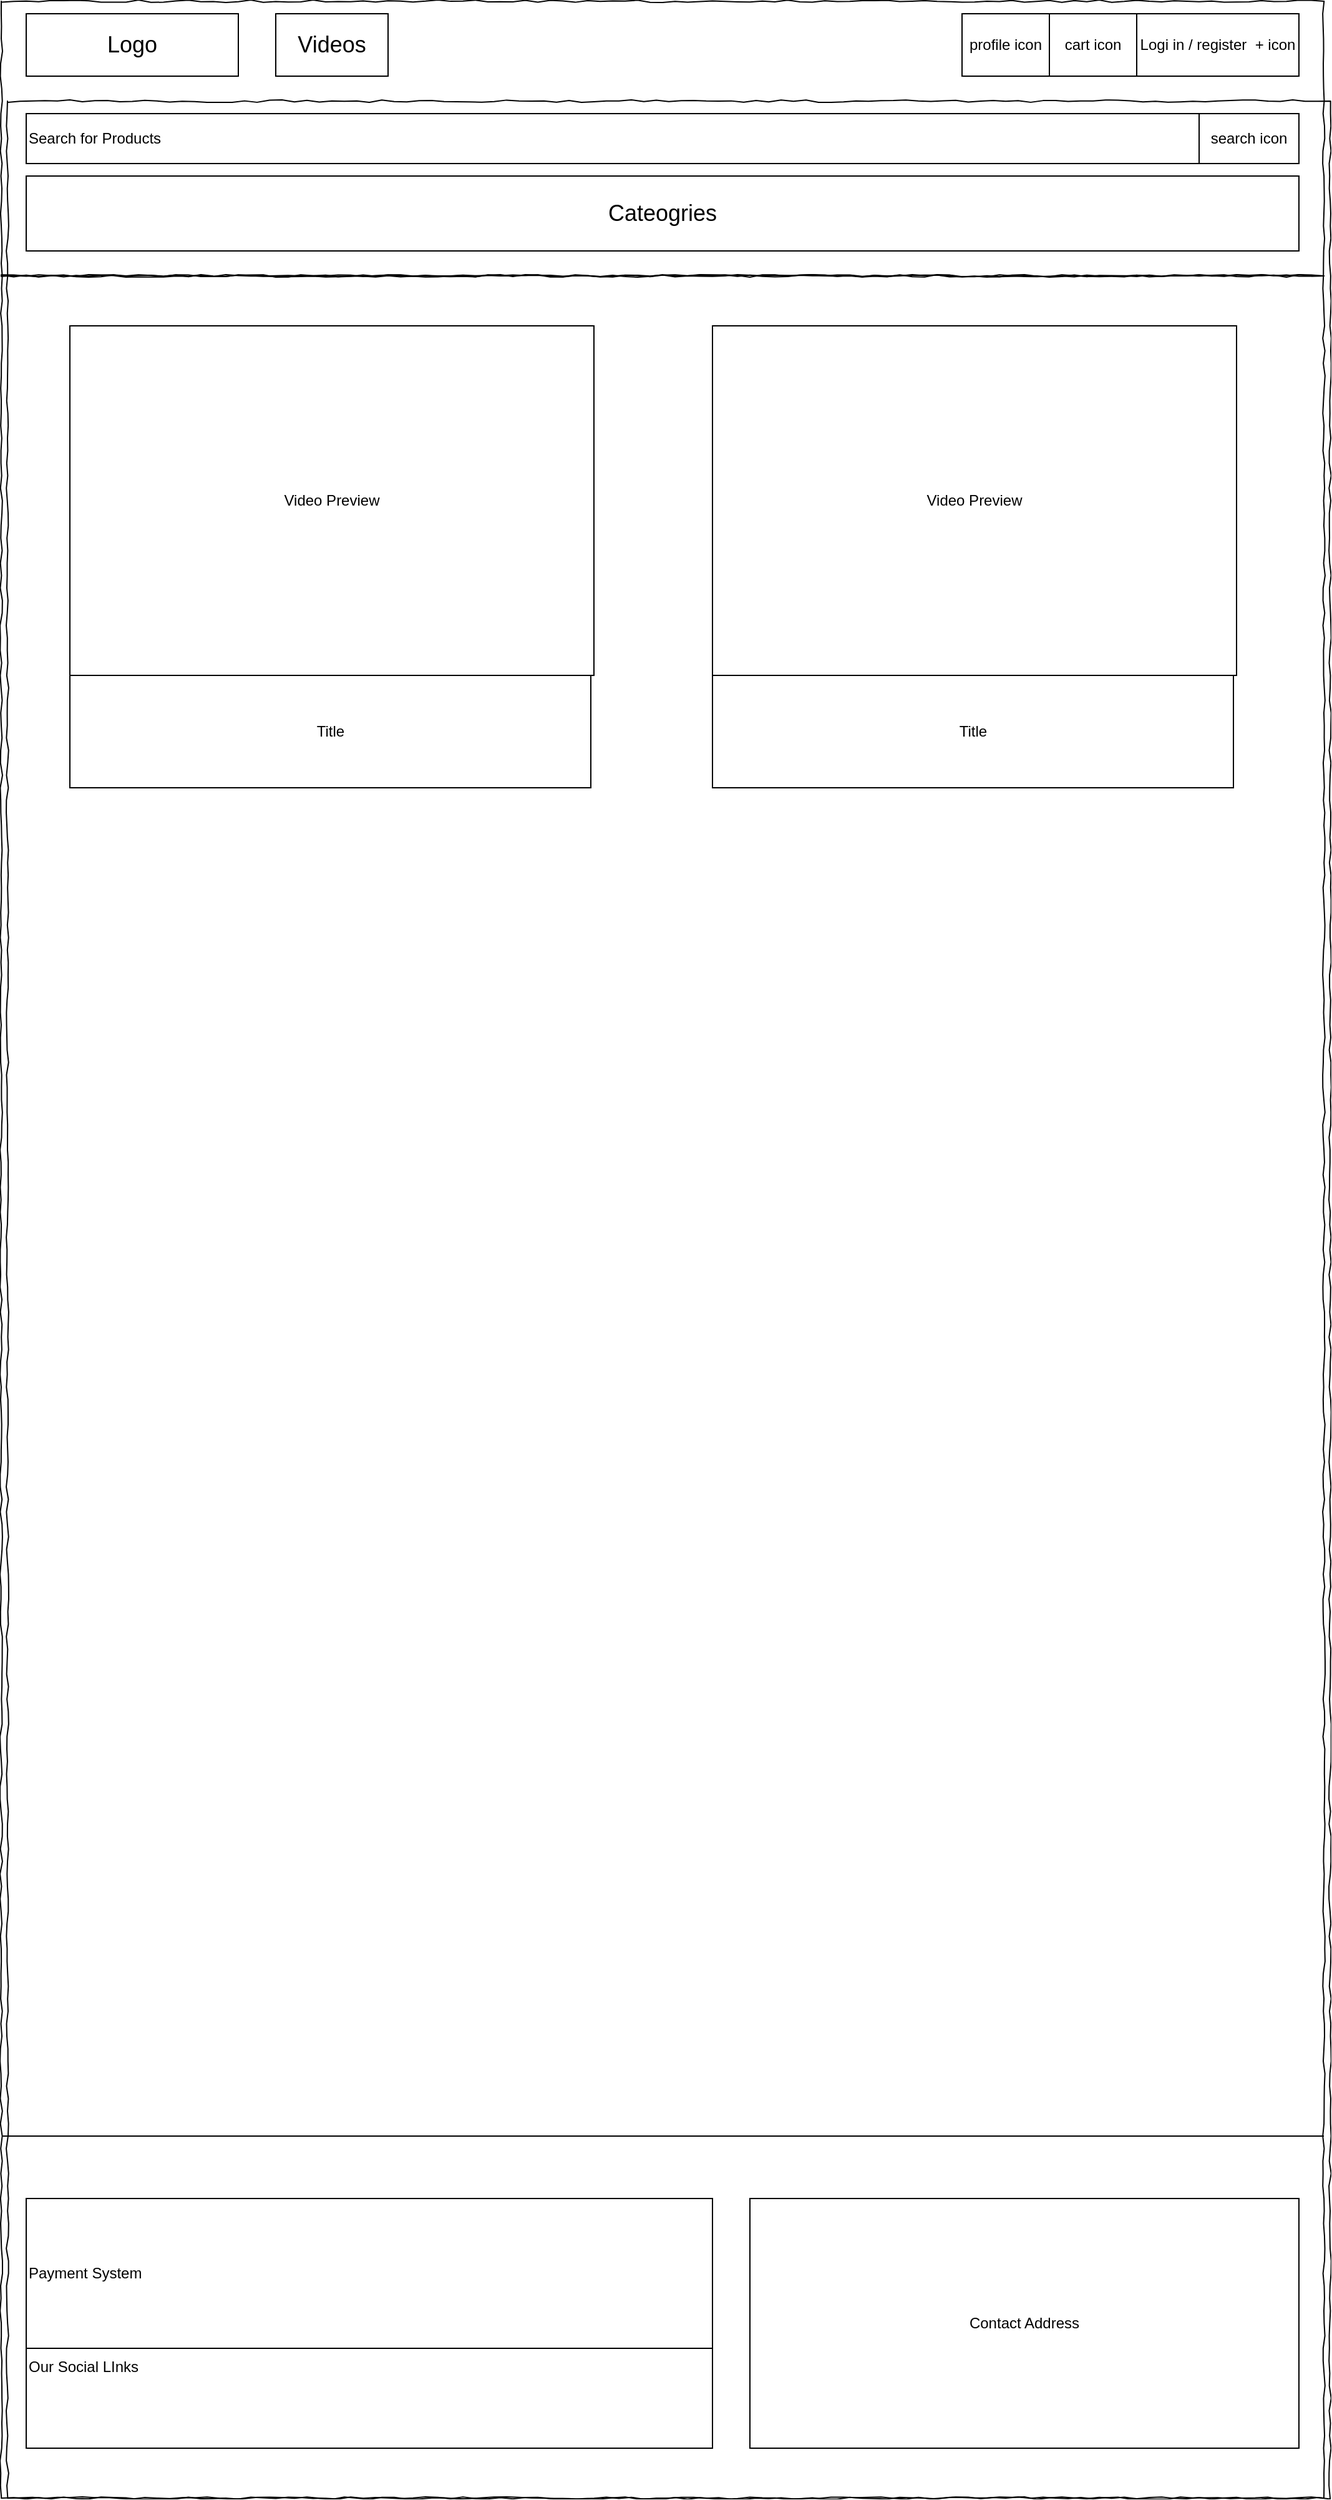 <mxfile version="13.7.3" type="device"><diagram id="fZzukZNXz1YSLQX1SeEW" name="Page-1"><mxGraphModel dx="1662" dy="1916" grid="1" gridSize="10" guides="1" tooltips="1" connect="1" arrows="1" fold="1" page="1" pageScale="1" pageWidth="850" pageHeight="1100" math="0" shadow="0"><root><mxCell id="0"/><mxCell id="1" parent="0"/><mxCell id="XQ1tJag49M0s3HIalHsm-1" value="" style="whiteSpace=wrap;html=1;rounded=0;shadow=0;labelBackgroundColor=none;strokeColor=#000000;strokeWidth=1;fillColor=none;fontFamily=Verdana;fontSize=12;fontColor=#000000;align=center;comic=1;" vertex="1" parent="1"><mxGeometry x="20" y="-10" width="1060" height="2000" as="geometry"/></mxCell><mxCell id="XQ1tJag49M0s3HIalHsm-2" value="" style="line;strokeWidth=1;html=1;rounded=0;shadow=0;labelBackgroundColor=none;fillColor=none;fontFamily=Verdana;fontSize=14;fontColor=#000000;align=center;comic=1;" vertex="1" parent="1"><mxGeometry x="20" y="140" width="1060" height="140" as="geometry"/></mxCell><mxCell id="XQ1tJag49M0s3HIalHsm-3" value="&lt;font style=&quot;font-size: 18px&quot;&gt;Logo&lt;/font&gt;" style="rounded=0;whiteSpace=wrap;html=1;" vertex="1" parent="1"><mxGeometry x="40" width="170" height="50" as="geometry"/></mxCell><mxCell id="XQ1tJag49M0s3HIalHsm-4" value="cart icon" style="rounded=0;whiteSpace=wrap;html=1;" vertex="1" parent="1"><mxGeometry x="860" width="70" height="50" as="geometry"/></mxCell><mxCell id="XQ1tJag49M0s3HIalHsm-5" value="Logi in / register&amp;nbsp; + icon" style="rounded=0;whiteSpace=wrap;html=1;" vertex="1" parent="1"><mxGeometry x="930" width="130" height="50" as="geometry"/></mxCell><mxCell id="XQ1tJag49M0s3HIalHsm-6" value="" style="endArrow=none;html=1;exitX=0.001;exitY=0.855;exitDx=0;exitDy=0;exitPerimeter=0;" edge="1" parent="1" source="XQ1tJag49M0s3HIalHsm-1"><mxGeometry width="50" height="50" relative="1" as="geometry"><mxPoint x="180" y="760" as="sourcePoint"/><mxPoint x="1080" y="1700" as="targetPoint"/><Array as="points"><mxPoint x="570" y="1700"/></Array></mxGeometry></mxCell><mxCell id="XQ1tJag49M0s3HIalHsm-7" value="&lt;font style=&quot;font-size: 18px&quot;&gt;Cateogries&lt;/font&gt;" style="rounded=0;whiteSpace=wrap;html=1;" vertex="1" parent="1"><mxGeometry x="50" y="130" width="1010" height="60" as="geometry"/></mxCell><mxCell id="XQ1tJag49M0s3HIalHsm-8" value="&lt;font style=&quot;font-size: 18px&quot;&gt;Videos&lt;/font&gt;" style="rounded=0;whiteSpace=wrap;html=1;" vertex="1" parent="1"><mxGeometry x="240" width="90" height="50" as="geometry"/></mxCell><mxCell id="XQ1tJag49M0s3HIalHsm-9" value="profile icon" style="rounded=0;whiteSpace=wrap;html=1;" vertex="1" parent="1"><mxGeometry x="790" width="70" height="50" as="geometry"/></mxCell><mxCell id="XQ1tJag49M0s3HIalHsm-10" value="Our Social LInks" style="rounded=0;whiteSpace=wrap;html=1;align=left;" vertex="1" parent="1"><mxGeometry x="40" y="1820" width="550" height="130" as="geometry"/></mxCell><mxCell id="XQ1tJag49M0s3HIalHsm-11" value="Payment System" style="rounded=0;whiteSpace=wrap;html=1;align=left;" vertex="1" parent="1"><mxGeometry x="40" y="1750" width="550" height="120" as="geometry"/></mxCell><mxCell id="XQ1tJag49M0s3HIalHsm-12" value="Contact Address" style="rounded=0;whiteSpace=wrap;html=1;" vertex="1" parent="1"><mxGeometry x="620" y="1750" width="440" height="200" as="geometry"/></mxCell><mxCell id="XQ1tJag49M0s3HIalHsm-13" value="Search for Products" style="rounded=0;whiteSpace=wrap;html=1;align=left;" vertex="1" parent="1"><mxGeometry x="40" y="80" width="940" height="40" as="geometry"/></mxCell><mxCell id="XQ1tJag49M0s3HIalHsm-14" value="search icon" style="rounded=0;whiteSpace=wrap;html=1;" vertex="1" parent="1"><mxGeometry x="980" y="80" width="80" height="40" as="geometry"/></mxCell><mxCell id="XQ1tJag49M0s3HIalHsm-15" value="" style="whiteSpace=wrap;html=1;rounded=0;shadow=0;labelBackgroundColor=none;strokeColor=#000000;strokeWidth=1;fillColor=none;fontFamily=Verdana;fontSize=12;fontColor=#000000;align=center;comic=1;" vertex="1" parent="1"><mxGeometry x="25" y="70" width="1060" height="1920" as="geometry"/></mxCell><mxCell id="XQ1tJag49M0s3HIalHsm-16" value="" style="line;strokeWidth=1;html=1;rounded=0;shadow=0;labelBackgroundColor=none;fillColor=none;fontFamily=Verdana;fontSize=14;fontColor=#000000;align=center;comic=1;" vertex="1" parent="1"><mxGeometry x="20" y="140" width="1060" height="140" as="geometry"/></mxCell><mxCell id="XQ1tJag49M0s3HIalHsm-17" value="&lt;font style=&quot;font-size: 18px&quot;&gt;Logo&lt;/font&gt;" style="rounded=0;whiteSpace=wrap;html=1;" vertex="1" parent="1"><mxGeometry x="40" width="170" height="50" as="geometry"/></mxCell><mxCell id="XQ1tJag49M0s3HIalHsm-18" value="cart icon" style="rounded=0;whiteSpace=wrap;html=1;" vertex="1" parent="1"><mxGeometry x="860" width="70" height="50" as="geometry"/></mxCell><mxCell id="XQ1tJag49M0s3HIalHsm-19" value="Logi in / register&amp;nbsp; + icon" style="rounded=0;whiteSpace=wrap;html=1;" vertex="1" parent="1"><mxGeometry x="930" width="130" height="50" as="geometry"/></mxCell><mxCell id="XQ1tJag49M0s3HIalHsm-21" value="&lt;font style=&quot;font-size: 18px&quot;&gt;Cateogries&lt;/font&gt;" style="rounded=0;whiteSpace=wrap;html=1;" vertex="1" parent="1"><mxGeometry x="50" y="130" width="1010" height="60" as="geometry"/></mxCell><mxCell id="XQ1tJag49M0s3HIalHsm-22" value="&lt;font style=&quot;font-size: 18px&quot;&gt;Videos&lt;/font&gt;" style="rounded=0;whiteSpace=wrap;html=1;" vertex="1" parent="1"><mxGeometry x="240" width="90" height="50" as="geometry"/></mxCell><mxCell id="XQ1tJag49M0s3HIalHsm-23" value="profile icon" style="rounded=0;whiteSpace=wrap;html=1;" vertex="1" parent="1"><mxGeometry x="790" width="70" height="50" as="geometry"/></mxCell><mxCell id="XQ1tJag49M0s3HIalHsm-24" value="Our Social LInks" style="rounded=0;whiteSpace=wrap;html=1;align=left;" vertex="1" parent="1"><mxGeometry x="40" y="1820" width="550" height="130" as="geometry"/></mxCell><mxCell id="XQ1tJag49M0s3HIalHsm-25" value="Payment System" style="rounded=0;whiteSpace=wrap;html=1;align=left;" vertex="1" parent="1"><mxGeometry x="40" y="1750" width="550" height="120" as="geometry"/></mxCell><mxCell id="XQ1tJag49M0s3HIalHsm-26" value="Contact Address" style="rounded=0;whiteSpace=wrap;html=1;" vertex="1" parent="1"><mxGeometry x="620" y="1750" width="440" height="200" as="geometry"/></mxCell><mxCell id="XQ1tJag49M0s3HIalHsm-27" value="Search for Products" style="rounded=0;whiteSpace=wrap;html=1;align=left;" vertex="1" parent="1"><mxGeometry x="40" y="80" width="940" height="40" as="geometry"/></mxCell><mxCell id="XQ1tJag49M0s3HIalHsm-28" value="search icon" style="rounded=0;whiteSpace=wrap;html=1;" vertex="1" parent="1"><mxGeometry x="980" y="80" width="80" height="40" as="geometry"/></mxCell><mxCell id="XQ1tJag49M0s3HIalHsm-29" value="" style="line;strokeWidth=1;html=1;rounded=0;shadow=0;labelBackgroundColor=none;fillColor=none;fontFamily=Verdana;fontSize=14;fontColor=#000000;align=center;comic=1;" vertex="1" parent="1"><mxGeometry x="20" y="140" width="1060" height="140" as="geometry"/></mxCell><mxCell id="XQ1tJag49M0s3HIalHsm-30" value="&lt;font style=&quot;font-size: 18px&quot;&gt;Logo&lt;/font&gt;" style="rounded=0;whiteSpace=wrap;html=1;" vertex="1" parent="1"><mxGeometry x="40" width="170" height="50" as="geometry"/></mxCell><mxCell id="XQ1tJag49M0s3HIalHsm-31" value="cart icon" style="rounded=0;whiteSpace=wrap;html=1;" vertex="1" parent="1"><mxGeometry x="860" width="70" height="50" as="geometry"/></mxCell><mxCell id="XQ1tJag49M0s3HIalHsm-32" value="Logi in / register&amp;nbsp; + icon" style="rounded=0;whiteSpace=wrap;html=1;" vertex="1" parent="1"><mxGeometry x="930" width="130" height="50" as="geometry"/></mxCell><mxCell id="XQ1tJag49M0s3HIalHsm-33" value="" style="endArrow=none;html=1;exitX=0.001;exitY=0.855;exitDx=0;exitDy=0;exitPerimeter=0;" edge="1" parent="1"><mxGeometry width="50" height="50" relative="1" as="geometry"><mxPoint x="21.06" y="1700" as="sourcePoint"/><mxPoint x="1080" y="1700" as="targetPoint"/><Array as="points"><mxPoint x="570" y="1700"/></Array></mxGeometry></mxCell><mxCell id="XQ1tJag49M0s3HIalHsm-34" value="&lt;font style=&quot;font-size: 18px&quot;&gt;Cateogries&lt;/font&gt;" style="rounded=0;whiteSpace=wrap;html=1;" vertex="1" parent="1"><mxGeometry x="40" y="130" width="1020" height="60" as="geometry"/></mxCell><mxCell id="XQ1tJag49M0s3HIalHsm-35" value="&lt;font style=&quot;font-size: 18px&quot;&gt;Videos&lt;/font&gt;" style="rounded=0;whiteSpace=wrap;html=1;" vertex="1" parent="1"><mxGeometry x="240" width="90" height="50" as="geometry"/></mxCell><mxCell id="XQ1tJag49M0s3HIalHsm-36" value="profile icon" style="rounded=0;whiteSpace=wrap;html=1;" vertex="1" parent="1"><mxGeometry x="790" width="70" height="50" as="geometry"/></mxCell><mxCell id="XQ1tJag49M0s3HIalHsm-37" value="Our Social LInks" style="rounded=0;whiteSpace=wrap;html=1;align=left;" vertex="1" parent="1"><mxGeometry x="40" y="1820" width="550" height="130" as="geometry"/></mxCell><mxCell id="XQ1tJag49M0s3HIalHsm-38" value="Payment System" style="rounded=0;whiteSpace=wrap;html=1;align=left;" vertex="1" parent="1"><mxGeometry x="40" y="1750" width="550" height="120" as="geometry"/></mxCell><mxCell id="XQ1tJag49M0s3HIalHsm-39" value="Contact Address" style="rounded=0;whiteSpace=wrap;html=1;" vertex="1" parent="1"><mxGeometry x="620" y="1750" width="440" height="200" as="geometry"/></mxCell><mxCell id="XQ1tJag49M0s3HIalHsm-40" value="Search for Products" style="rounded=0;whiteSpace=wrap;html=1;align=left;" vertex="1" parent="1"><mxGeometry x="40" y="80" width="940" height="40" as="geometry"/></mxCell><mxCell id="XQ1tJag49M0s3HIalHsm-41" value="search icon" style="rounded=0;whiteSpace=wrap;html=1;" vertex="1" parent="1"><mxGeometry x="980" y="80" width="80" height="40" as="geometry"/></mxCell><mxCell id="XQ1tJag49M0s3HIalHsm-42" value="&lt;font style=&quot;font-size: 18px&quot;&gt;Logo&lt;/font&gt;" style="rounded=0;whiteSpace=wrap;html=1;" vertex="1" parent="1"><mxGeometry x="40" width="170" height="50" as="geometry"/></mxCell><mxCell id="XQ1tJag49M0s3HIalHsm-43" value="cart icon" style="rounded=0;whiteSpace=wrap;html=1;" vertex="1" parent="1"><mxGeometry x="860" width="70" height="50" as="geometry"/></mxCell><mxCell id="XQ1tJag49M0s3HIalHsm-44" value="Logi in / register&amp;nbsp; + icon" style="rounded=0;whiteSpace=wrap;html=1;" vertex="1" parent="1"><mxGeometry x="930" width="130" height="50" as="geometry"/></mxCell><mxCell id="XQ1tJag49M0s3HIalHsm-46" value="profile icon" style="rounded=0;whiteSpace=wrap;html=1;" vertex="1" parent="1"><mxGeometry x="790" width="70" height="50" as="geometry"/></mxCell><mxCell id="XQ1tJag49M0s3HIalHsm-47" value="Our Social LInks" style="rounded=0;whiteSpace=wrap;html=1;align=left;" vertex="1" parent="1"><mxGeometry x="40" y="1820" width="550" height="130" as="geometry"/></mxCell><mxCell id="XQ1tJag49M0s3HIalHsm-48" value="Payment System" style="rounded=0;whiteSpace=wrap;html=1;align=left;" vertex="1" parent="1"><mxGeometry x="40" y="1750" width="550" height="120" as="geometry"/></mxCell><mxCell id="XQ1tJag49M0s3HIalHsm-49" value="Contact Address" style="rounded=0;whiteSpace=wrap;html=1;" vertex="1" parent="1"><mxGeometry x="620" y="1750" width="440" height="200" as="geometry"/></mxCell><mxCell id="XQ1tJag49M0s3HIalHsm-50" value="Search for Products" style="rounded=0;whiteSpace=wrap;html=1;align=left;" vertex="1" parent="1"><mxGeometry x="40" y="80" width="940" height="40" as="geometry"/></mxCell><mxCell id="XQ1tJag49M0s3HIalHsm-51" value="search icon" style="rounded=0;whiteSpace=wrap;html=1;" vertex="1" parent="1"><mxGeometry x="980" y="80" width="80" height="40" as="geometry"/></mxCell><mxCell id="XQ1tJag49M0s3HIalHsm-52" value="&lt;font style=&quot;font-size: 18px&quot;&gt;Logo&lt;/font&gt;" style="rounded=0;whiteSpace=wrap;html=1;" vertex="1" parent="1"><mxGeometry x="40" width="170" height="50" as="geometry"/></mxCell><mxCell id="XQ1tJag49M0s3HIalHsm-53" value="cart icon" style="rounded=0;whiteSpace=wrap;html=1;" vertex="1" parent="1"><mxGeometry x="860" width="70" height="50" as="geometry"/></mxCell><mxCell id="XQ1tJag49M0s3HIalHsm-54" value="Logi in / register&amp;nbsp; + icon" style="rounded=0;whiteSpace=wrap;html=1;" vertex="1" parent="1"><mxGeometry x="930" width="130" height="50" as="geometry"/></mxCell><mxCell id="XQ1tJag49M0s3HIalHsm-56" value="&lt;font style=&quot;font-size: 18px&quot;&gt;Videos&lt;/font&gt;" style="rounded=0;whiteSpace=wrap;html=1;" vertex="1" parent="1"><mxGeometry x="240" width="90" height="50" as="geometry"/></mxCell><mxCell id="XQ1tJag49M0s3HIalHsm-57" value="profile icon" style="rounded=0;whiteSpace=wrap;html=1;" vertex="1" parent="1"><mxGeometry x="790" width="70" height="50" as="geometry"/></mxCell><mxCell id="XQ1tJag49M0s3HIalHsm-58" value="Our Social LInks" style="rounded=0;whiteSpace=wrap;html=1;align=left;" vertex="1" parent="1"><mxGeometry x="40" y="1820" width="550" height="130" as="geometry"/></mxCell><mxCell id="XQ1tJag49M0s3HIalHsm-59" value="Payment System" style="rounded=0;whiteSpace=wrap;html=1;align=left;" vertex="1" parent="1"><mxGeometry x="40" y="1750" width="550" height="120" as="geometry"/></mxCell><mxCell id="XQ1tJag49M0s3HIalHsm-60" value="Contact Address" style="rounded=0;whiteSpace=wrap;html=1;" vertex="1" parent="1"><mxGeometry x="620" y="1750" width="440" height="200" as="geometry"/></mxCell><mxCell id="XQ1tJag49M0s3HIalHsm-61" value="Search for Products" style="rounded=0;whiteSpace=wrap;html=1;align=left;" vertex="1" parent="1"><mxGeometry x="40" y="80" width="940" height="40" as="geometry"/></mxCell><mxCell id="XQ1tJag49M0s3HIalHsm-62" value="search icon" style="rounded=0;whiteSpace=wrap;html=1;" vertex="1" parent="1"><mxGeometry x="980" y="80" width="80" height="40" as="geometry"/></mxCell><mxCell id="XQ1tJag49M0s3HIalHsm-63" value="&lt;font style=&quot;font-size: 18px&quot;&gt;Logo&lt;/font&gt;" style="rounded=0;whiteSpace=wrap;html=1;" vertex="1" parent="1"><mxGeometry x="40" width="170" height="50" as="geometry"/></mxCell><mxCell id="XQ1tJag49M0s3HIalHsm-64" value="cart icon" style="rounded=0;whiteSpace=wrap;html=1;" vertex="1" parent="1"><mxGeometry x="860" width="70" height="50" as="geometry"/></mxCell><mxCell id="XQ1tJag49M0s3HIalHsm-65" value="Logi in / register&amp;nbsp; + icon" style="rounded=0;whiteSpace=wrap;html=1;" vertex="1" parent="1"><mxGeometry x="930" width="130" height="50" as="geometry"/></mxCell><mxCell id="XQ1tJag49M0s3HIalHsm-67" value="&lt;font style=&quot;font-size: 18px&quot;&gt;Videos&lt;/font&gt;" style="rounded=0;whiteSpace=wrap;html=1;" vertex="1" parent="1"><mxGeometry x="240" width="90" height="50" as="geometry"/></mxCell><mxCell id="XQ1tJag49M0s3HIalHsm-68" value="profile icon" style="rounded=0;whiteSpace=wrap;html=1;" vertex="1" parent="1"><mxGeometry x="790" width="70" height="50" as="geometry"/></mxCell><mxCell id="XQ1tJag49M0s3HIalHsm-69" value="Our Social LInks" style="rounded=0;whiteSpace=wrap;html=1;align=left;" vertex="1" parent="1"><mxGeometry x="40" y="1820" width="550" height="130" as="geometry"/></mxCell><mxCell id="XQ1tJag49M0s3HIalHsm-70" value="Payment System" style="rounded=0;whiteSpace=wrap;html=1;align=left;" vertex="1" parent="1"><mxGeometry x="40" y="1750" width="550" height="120" as="geometry"/></mxCell><mxCell id="XQ1tJag49M0s3HIalHsm-71" value="Contact Address" style="rounded=0;whiteSpace=wrap;html=1;" vertex="1" parent="1"><mxGeometry x="620" y="1750" width="440" height="200" as="geometry"/></mxCell><mxCell id="XQ1tJag49M0s3HIalHsm-72" value="Search for Products" style="rounded=0;whiteSpace=wrap;html=1;align=left;" vertex="1" parent="1"><mxGeometry x="40" y="80" width="940" height="40" as="geometry"/></mxCell><mxCell id="XQ1tJag49M0s3HIalHsm-73" value="search icon" style="rounded=0;whiteSpace=wrap;html=1;" vertex="1" parent="1"><mxGeometry x="980" y="80" width="80" height="40" as="geometry"/></mxCell><mxCell id="XQ1tJag49M0s3HIalHsm-74" value="&lt;font style=&quot;font-size: 18px&quot;&gt;Logo&lt;/font&gt;" style="rounded=0;whiteSpace=wrap;html=1;" vertex="1" parent="1"><mxGeometry x="40" width="170" height="50" as="geometry"/></mxCell><mxCell id="XQ1tJag49M0s3HIalHsm-75" value="cart icon" style="rounded=0;whiteSpace=wrap;html=1;" vertex="1" parent="1"><mxGeometry x="860" width="70" height="50" as="geometry"/></mxCell><mxCell id="XQ1tJag49M0s3HIalHsm-76" value="Logi in / register&amp;nbsp; + icon" style="rounded=0;whiteSpace=wrap;html=1;" vertex="1" parent="1"><mxGeometry x="930" width="130" height="50" as="geometry"/></mxCell><mxCell id="XQ1tJag49M0s3HIalHsm-78" value="&lt;font style=&quot;font-size: 18px&quot;&gt;Videos&lt;/font&gt;" style="rounded=0;whiteSpace=wrap;html=1;" vertex="1" parent="1"><mxGeometry x="240" width="90" height="50" as="geometry"/></mxCell><mxCell id="XQ1tJag49M0s3HIalHsm-79" value="profile icon" style="rounded=0;whiteSpace=wrap;html=1;" vertex="1" parent="1"><mxGeometry x="790" width="70" height="50" as="geometry"/></mxCell><mxCell id="XQ1tJag49M0s3HIalHsm-80" value="Our Social LInks" style="rounded=0;whiteSpace=wrap;html=1;align=left;" vertex="1" parent="1"><mxGeometry x="40" y="1820" width="550" height="130" as="geometry"/></mxCell><mxCell id="XQ1tJag49M0s3HIalHsm-81" value="Payment System" style="rounded=0;whiteSpace=wrap;html=1;align=left;" vertex="1" parent="1"><mxGeometry x="40" y="1750" width="550" height="120" as="geometry"/></mxCell><mxCell id="XQ1tJag49M0s3HIalHsm-82" value="Contact Address" style="rounded=0;whiteSpace=wrap;html=1;" vertex="1" parent="1"><mxGeometry x="620" y="1750" width="440" height="200" as="geometry"/></mxCell><mxCell id="XQ1tJag49M0s3HIalHsm-83" value="Search for Products" style="rounded=0;whiteSpace=wrap;html=1;align=left;" vertex="1" parent="1"><mxGeometry x="40" y="80" width="940" height="40" as="geometry"/></mxCell><mxCell id="XQ1tJag49M0s3HIalHsm-84" value="search icon" style="rounded=0;whiteSpace=wrap;html=1;" vertex="1" parent="1"><mxGeometry x="980" y="80" width="80" height="40" as="geometry"/></mxCell><mxCell id="XQ1tJag49M0s3HIalHsm-85" value="&lt;font style=&quot;font-size: 18px&quot;&gt;Logo&lt;/font&gt;" style="rounded=0;whiteSpace=wrap;html=1;" vertex="1" parent="1"><mxGeometry x="40" width="170" height="50" as="geometry"/></mxCell><mxCell id="XQ1tJag49M0s3HIalHsm-86" value="cart icon" style="rounded=0;whiteSpace=wrap;html=1;" vertex="1" parent="1"><mxGeometry x="860" width="70" height="50" as="geometry"/></mxCell><mxCell id="XQ1tJag49M0s3HIalHsm-87" value="Logi in / register&amp;nbsp; + icon" style="rounded=0;whiteSpace=wrap;html=1;" vertex="1" parent="1"><mxGeometry x="930" width="130" height="50" as="geometry"/></mxCell><mxCell id="XQ1tJag49M0s3HIalHsm-89" value="profile icon" style="rounded=0;whiteSpace=wrap;html=1;" vertex="1" parent="1"><mxGeometry x="790" width="70" height="50" as="geometry"/></mxCell><mxCell id="XQ1tJag49M0s3HIalHsm-90" value="Our Social LInks" style="rounded=0;whiteSpace=wrap;html=1;align=left;" vertex="1" parent="1"><mxGeometry x="40" y="1820" width="550" height="130" as="geometry"/></mxCell><mxCell id="XQ1tJag49M0s3HIalHsm-91" value="Payment System" style="rounded=0;whiteSpace=wrap;html=1;align=left;" vertex="1" parent="1"><mxGeometry x="40" y="1750" width="550" height="120" as="geometry"/></mxCell><mxCell id="XQ1tJag49M0s3HIalHsm-92" value="Contact Address" style="rounded=0;whiteSpace=wrap;html=1;" vertex="1" parent="1"><mxGeometry x="620" y="1750" width="440" height="200" as="geometry"/></mxCell><mxCell id="XQ1tJag49M0s3HIalHsm-93" value="Search for Products" style="rounded=0;whiteSpace=wrap;html=1;align=left;" vertex="1" parent="1"><mxGeometry x="40" y="80" width="940" height="40" as="geometry"/></mxCell><mxCell id="XQ1tJag49M0s3HIalHsm-94" value="search icon" style="rounded=0;whiteSpace=wrap;html=1;" vertex="1" parent="1"><mxGeometry x="980" y="80" width="80" height="40" as="geometry"/></mxCell><mxCell id="XQ1tJag49M0s3HIalHsm-98" value="Video Preview" style="rounded=0;whiteSpace=wrap;html=1;" vertex="1" parent="1"><mxGeometry x="75" y="250" width="420" height="280" as="geometry"/></mxCell><mxCell id="XQ1tJag49M0s3HIalHsm-99" value="Title" style="rounded=0;whiteSpace=wrap;html=1;" vertex="1" parent="1"><mxGeometry x="75" y="530" width="417.5" height="90" as="geometry"/></mxCell><mxCell id="XQ1tJag49M0s3HIalHsm-102" value="Video Preview" style="rounded=0;whiteSpace=wrap;html=1;" vertex="1" parent="1"><mxGeometry x="590" y="250" width="420" height="280" as="geometry"/></mxCell><mxCell id="XQ1tJag49M0s3HIalHsm-103" value="Title" style="rounded=0;whiteSpace=wrap;html=1;" vertex="1" parent="1"><mxGeometry x="590" y="530" width="417.5" height="90" as="geometry"/></mxCell></root></mxGraphModel></diagram></mxfile>